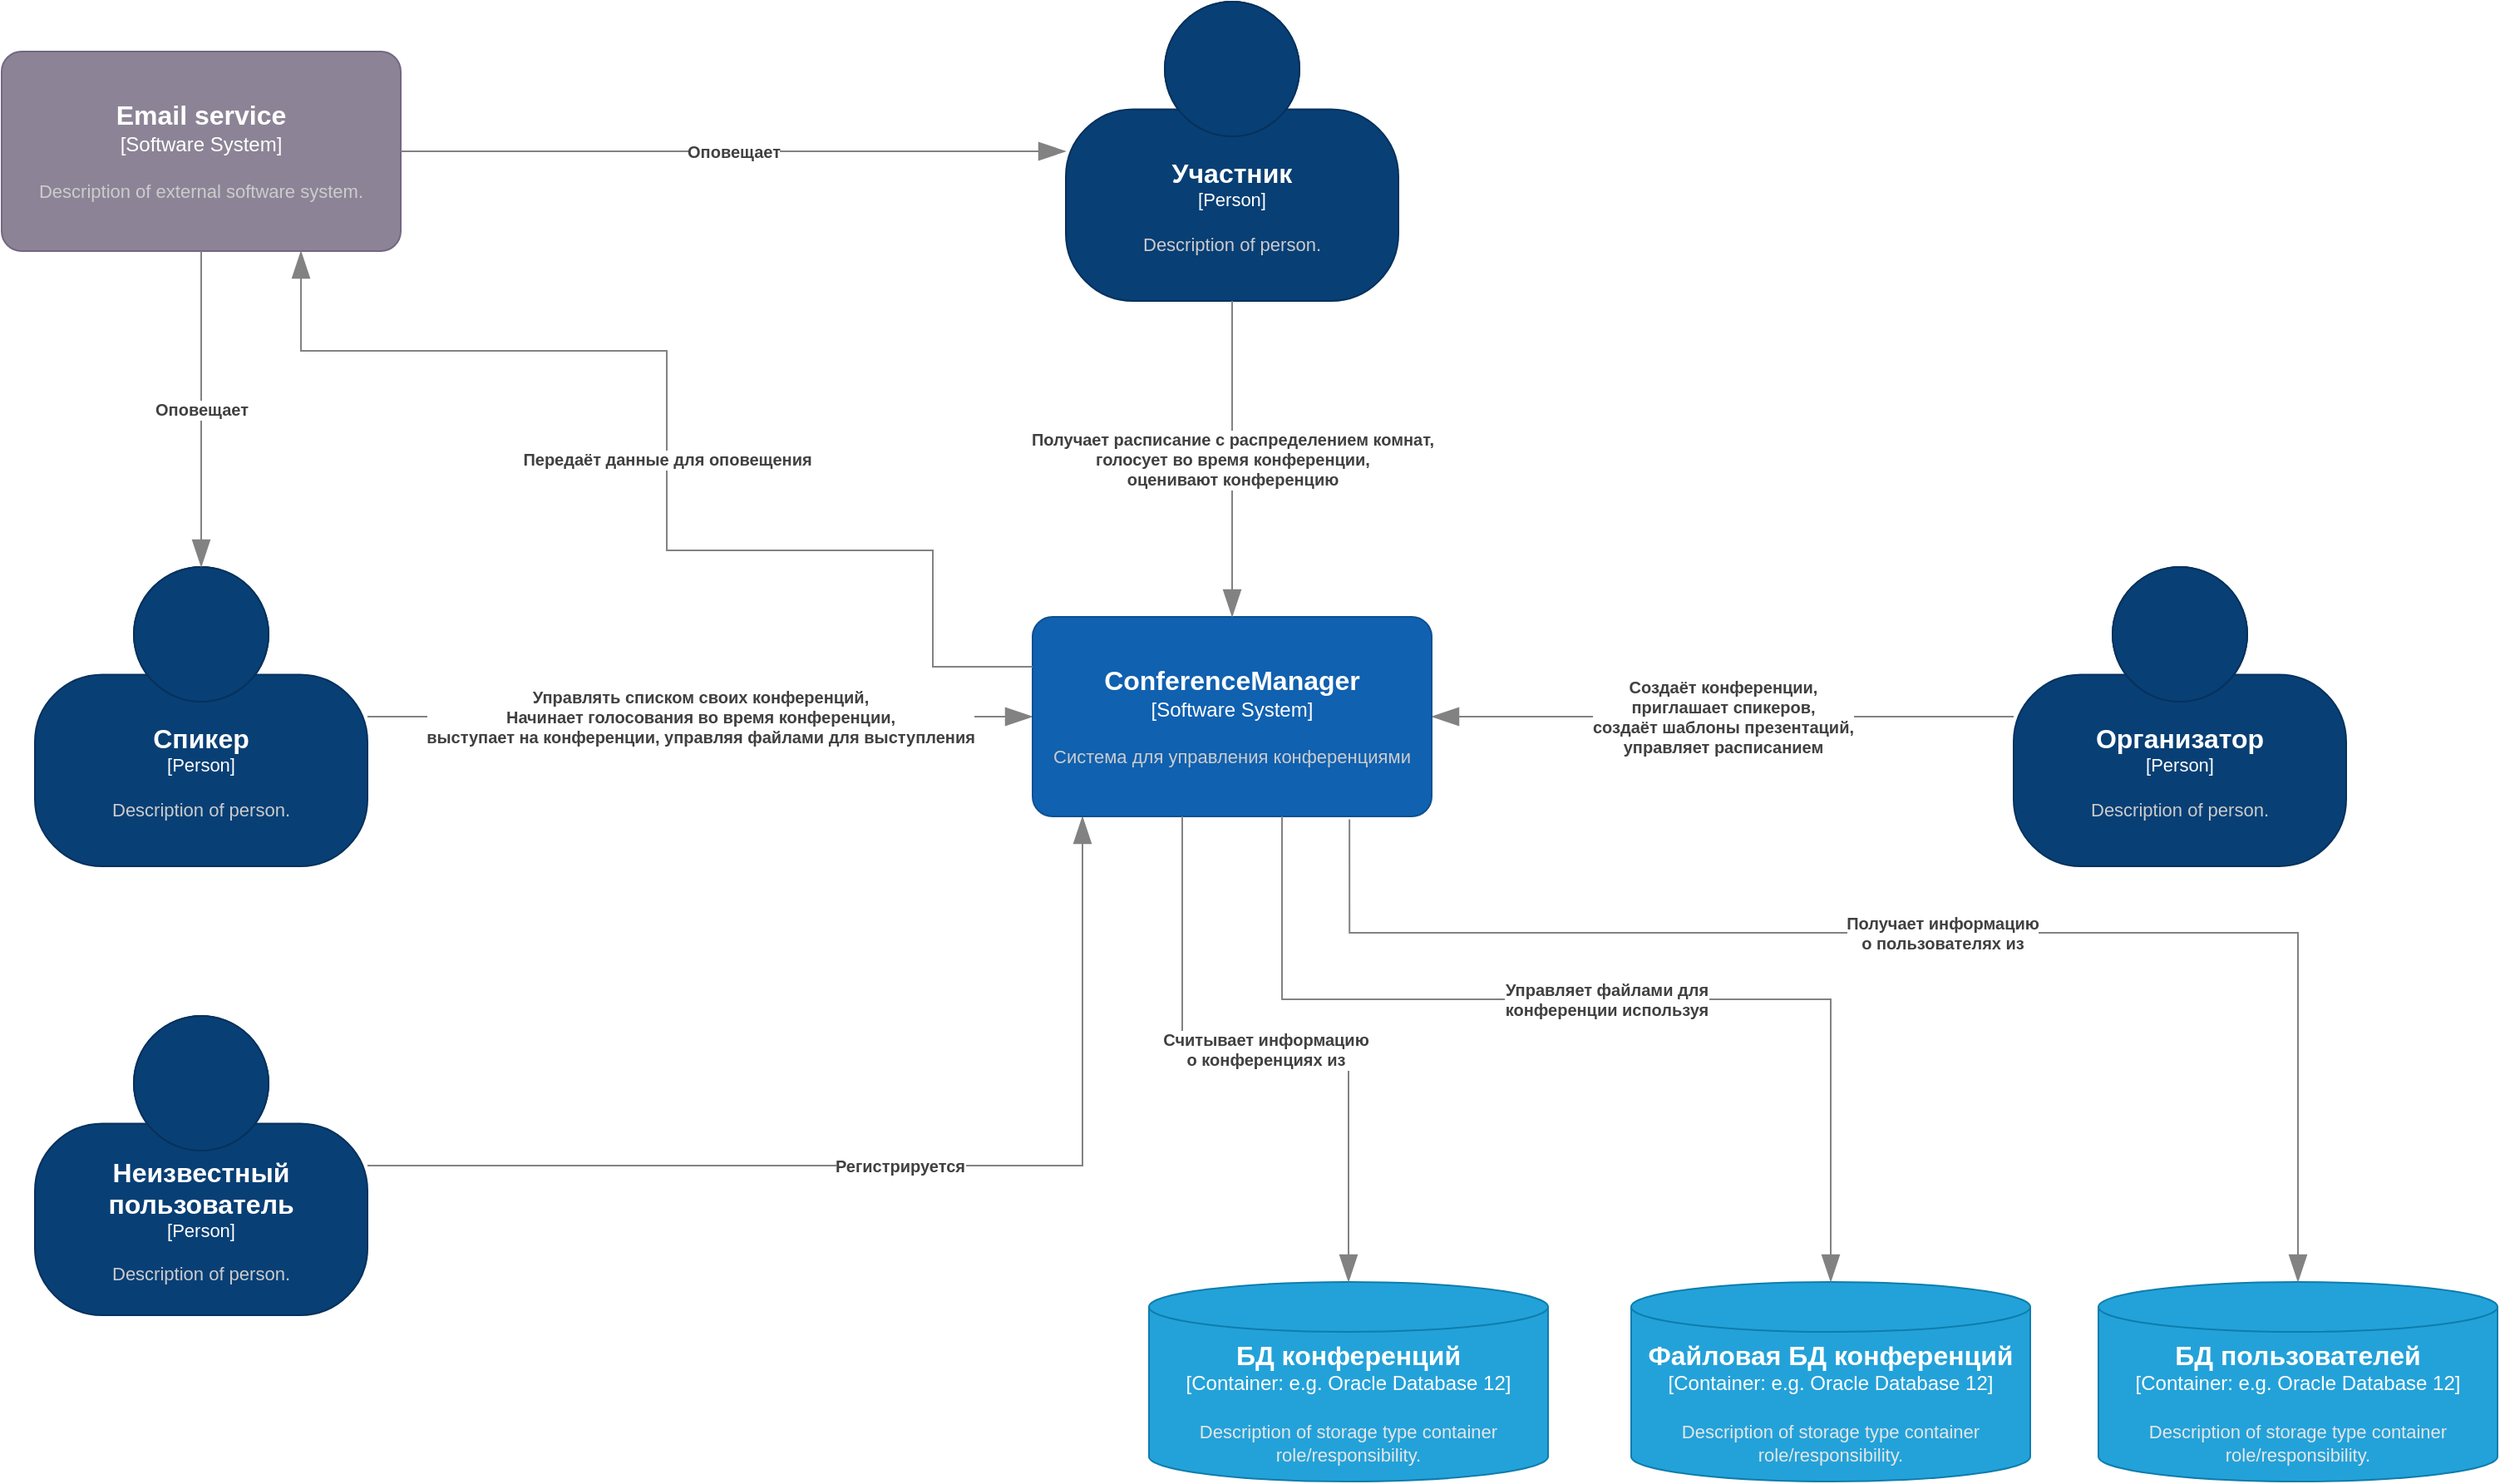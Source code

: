 <mxfile version="22.1.5" type="device">
  <diagram name="Страница — 1" id="Bu-4-44ZG6UF0SaBOgOs">
    <mxGraphModel dx="3160" dy="1507" grid="1" gridSize="10" guides="1" tooltips="1" connect="1" arrows="1" fold="1" page="1" pageScale="1" pageWidth="827" pageHeight="1169" math="0" shadow="0">
      <root>
        <mxCell id="0" />
        <mxCell id="1" parent="0" />
        <object placeholders="1" c4Name="Участник" c4Type="Person" c4Description="Description of person." label="&lt;font style=&quot;font-size: 16px&quot;&gt;&lt;b&gt;%c4Name%&lt;/b&gt;&lt;/font&gt;&lt;div&gt;[%c4Type%]&lt;/div&gt;&lt;br&gt;&lt;div&gt;&lt;font style=&quot;font-size: 11px&quot;&gt;&lt;font color=&quot;#cccccc&quot;&gt;%c4Description%&lt;/font&gt;&lt;/div&gt;" id="OcsbE1cMsaa-QK258SHb-1">
          <mxCell style="html=1;fontSize=11;dashed=0;whiteSpace=wrap;fillColor=#083F75;strokeColor=#06315C;fontColor=#ffffff;shape=mxgraph.c4.person2;align=center;metaEdit=1;points=[[0.5,0,0],[1,0.5,0],[1,0.75,0],[0.75,1,0],[0.5,1,0],[0.25,1,0],[0,0.75,0],[0,0.5,0]];resizable=0;" parent="1" vertex="1">
            <mxGeometry x="380" y="190" width="200" height="180" as="geometry" />
          </mxCell>
        </object>
        <object placeholders="1" c4Name="Спикер" c4Type="Person" c4Description="Description of person." label="&lt;font style=&quot;font-size: 16px&quot;&gt;&lt;b&gt;%c4Name%&lt;/b&gt;&lt;/font&gt;&lt;div&gt;[%c4Type%]&lt;/div&gt;&lt;br&gt;&lt;div&gt;&lt;font style=&quot;font-size: 11px&quot;&gt;&lt;font color=&quot;#cccccc&quot;&gt;%c4Description%&lt;/font&gt;&lt;/div&gt;" id="OcsbE1cMsaa-QK258SHb-2">
          <mxCell style="html=1;fontSize=11;dashed=0;whiteSpace=wrap;fillColor=#083F75;strokeColor=#06315C;fontColor=#ffffff;shape=mxgraph.c4.person2;align=center;metaEdit=1;points=[[0.5,0,0],[1,0.5,0],[1,0.75,0],[0.75,1,0],[0.5,1,0],[0.25,1,0],[0,0.75,0],[0,0.5,0]];resizable=0;" parent="1" vertex="1">
            <mxGeometry x="-240" y="530" width="200" height="180" as="geometry" />
          </mxCell>
        </object>
        <object placeholders="1" c4Name="Организатор" c4Type="Person" c4Description="Description of person." label="&lt;font style=&quot;font-size: 16px&quot;&gt;&lt;b&gt;%c4Name%&lt;/b&gt;&lt;/font&gt;&lt;div&gt;[%c4Type%]&lt;/div&gt;&lt;br&gt;&lt;div&gt;&lt;font style=&quot;font-size: 11px&quot;&gt;&lt;font color=&quot;#cccccc&quot;&gt;%c4Description%&lt;/font&gt;&lt;/div&gt;" id="OcsbE1cMsaa-QK258SHb-3">
          <mxCell style="html=1;fontSize=11;dashed=0;whiteSpace=wrap;fillColor=#083F75;strokeColor=#06315C;fontColor=#ffffff;shape=mxgraph.c4.person2;align=center;metaEdit=1;points=[[0.5,0,0],[1,0.5,0],[1,0.75,0],[0.75,1,0],[0.5,1,0],[0.25,1,0],[0,0.75,0],[0,0.5,0]];resizable=0;" parent="1" vertex="1">
            <mxGeometry x="950" y="530" width="200" height="180" as="geometry" />
          </mxCell>
        </object>
        <object placeholders="1" c4Name="Неизвестный пользователь" c4Type="Person" c4Description="Description of person." label="&lt;font style=&quot;font-size: 16px&quot;&gt;&lt;b&gt;%c4Name%&lt;/b&gt;&lt;/font&gt;&lt;div&gt;[%c4Type%]&lt;/div&gt;&lt;br&gt;&lt;div&gt;&lt;font style=&quot;font-size: 11px&quot;&gt;&lt;font color=&quot;#cccccc&quot;&gt;%c4Description%&lt;/font&gt;&lt;/div&gt;" id="OcsbE1cMsaa-QK258SHb-6">
          <mxCell style="html=1;fontSize=11;dashed=0;whiteSpace=wrap;fillColor=#083F75;strokeColor=#06315C;fontColor=#ffffff;shape=mxgraph.c4.person2;align=center;metaEdit=1;points=[[0.5,0,0],[1,0.5,0],[1,0.75,0],[0.75,1,0],[0.5,1,0],[0.25,1,0],[0,0.75,0],[0,0.5,0]];resizable=0;" parent="1" vertex="1">
            <mxGeometry x="-240" y="800" width="200" height="180" as="geometry" />
          </mxCell>
        </object>
        <object placeholders="1" c4Type="Relationship" c4Description="Создаёт конференции,&#xa;приглашает спикеров,&#xa;создаёт шаблоны презентаций,&#xa;управляет расписанием" label="&lt;div style=&quot;text-align: left&quot;&gt;&lt;div style=&quot;text-align: center&quot;&gt;&lt;b&gt;%c4Description%&lt;/b&gt;&lt;/div&gt;" id="OcsbE1cMsaa-QK258SHb-7">
          <mxCell style="endArrow=blockThin;html=1;fontSize=10;fontColor=#404040;strokeWidth=1;endFill=1;strokeColor=#828282;elbow=vertical;metaEdit=1;endSize=14;startSize=14;jumpStyle=arc;jumpSize=16;rounded=0;edgeStyle=orthogonalEdgeStyle;" parent="1" source="OcsbE1cMsaa-QK258SHb-3" target="Xa00RXIcTZn6bHmTrlSC-1" edge="1">
            <mxGeometry width="240" relative="1" as="geometry">
              <mxPoint x="-70" y="280" as="sourcePoint" />
              <mxPoint x="480" y="400" as="targetPoint" />
            </mxGeometry>
          </mxCell>
        </object>
        <object placeholders="1" c4Type="Relationship" c4Description="Регистрируется" label="&lt;div style=&quot;text-align: left&quot;&gt;&lt;div style=&quot;text-align: center&quot;&gt;&lt;b&gt;%c4Description%&lt;/b&gt;&lt;/div&gt;" id="OcsbE1cMsaa-QK258SHb-8">
          <mxCell style="endArrow=blockThin;html=1;fontSize=10;fontColor=#404040;strokeWidth=1;endFill=1;strokeColor=#828282;elbow=vertical;metaEdit=1;endSize=14;startSize=14;jumpStyle=arc;jumpSize=16;rounded=0;edgeStyle=orthogonalEdgeStyle;" parent="1" source="OcsbE1cMsaa-QK258SHb-6" target="Xa00RXIcTZn6bHmTrlSC-1" edge="1">
            <mxGeometry width="240" relative="1" as="geometry">
              <mxPoint x="130" y="920" as="sourcePoint" />
              <mxPoint x="480" y="800" as="targetPoint" />
              <Array as="points">
                <mxPoint x="390" y="890" />
              </Array>
            </mxGeometry>
          </mxCell>
        </object>
        <object placeholders="1" c4Type="Relationship" c4Description="Управлять списком своих конференций,&#xa;Начинает голосования во время конференции,&#xa;выступает на конференции, управляя файлами для выступления" label="&lt;div style=&quot;text-align: left&quot;&gt;&lt;div style=&quot;text-align: center&quot;&gt;&lt;b&gt;%c4Description%&lt;/b&gt;&lt;/div&gt;" id="OcsbE1cMsaa-QK258SHb-9">
          <mxCell style="endArrow=blockThin;html=1;fontSize=10;fontColor=#404040;strokeWidth=1;endFill=1;strokeColor=#828282;elbow=vertical;metaEdit=1;endSize=14;startSize=14;jumpStyle=arc;jumpSize=16;rounded=0;edgeStyle=orthogonalEdgeStyle;" parent="1" source="OcsbE1cMsaa-QK258SHb-2" target="Xa00RXIcTZn6bHmTrlSC-1" edge="1">
            <mxGeometry width="240" relative="1" as="geometry">
              <mxPoint x="-110" y="860" as="sourcePoint" />
              <mxPoint x="120" y="600" as="targetPoint" />
            </mxGeometry>
          </mxCell>
        </object>
        <object placeholders="1" c4Name="ConferenceManager" c4Type="Software System" c4Description="Система для управления конференциями" label="&lt;font style=&quot;font-size: 16px&quot;&gt;&lt;b&gt;%c4Name%&lt;/b&gt;&lt;/font&gt;&lt;div&gt;[%c4Type%]&lt;/div&gt;&lt;br&gt;&lt;div&gt;&lt;font style=&quot;font-size: 11px&quot;&gt;&lt;font color=&quot;#cccccc&quot;&gt;%c4Description%&lt;/font&gt;&lt;/div&gt;" id="Xa00RXIcTZn6bHmTrlSC-1">
          <mxCell style="rounded=1;whiteSpace=wrap;html=1;labelBackgroundColor=none;fillColor=#1061B0;fontColor=#ffffff;align=center;arcSize=10;strokeColor=#0D5091;metaEdit=1;resizable=0;points=[[0.25,0,0],[0.5,0,0],[0.75,0,0],[1,0.25,0],[1,0.5,0],[1,0.75,0],[0.75,1,0],[0.5,1,0],[0.25,1,0],[0,0.75,0],[0,0.5,0],[0,0.25,0]];" parent="1" vertex="1">
            <mxGeometry x="360" y="560" width="240" height="120" as="geometry" />
          </mxCell>
        </object>
        <object placeholders="1" c4Type="Relationship" c4Description="Получает расписание с распределением комнат,&#xa;голосует во время конференции,&#xa;оценивают конференцию" label="&lt;div style=&quot;text-align: left&quot;&gt;&lt;div style=&quot;text-align: center&quot;&gt;&lt;b&gt;%c4Description%&lt;/b&gt;&lt;/div&gt;" id="Xa00RXIcTZn6bHmTrlSC-2">
          <mxCell style="endArrow=blockThin;html=1;fontSize=10;fontColor=#404040;strokeWidth=1;endFill=1;strokeColor=#828282;elbow=vertical;metaEdit=1;endSize=14;startSize=14;jumpStyle=arc;jumpSize=16;rounded=0;edgeStyle=orthogonalEdgeStyle;" parent="1" source="OcsbE1cMsaa-QK258SHb-1" target="Xa00RXIcTZn6bHmTrlSC-1" edge="1">
            <mxGeometry width="240" relative="1" as="geometry">
              <mxPoint x="600" y="820" as="sourcePoint" />
              <mxPoint x="1000" y="820" as="targetPoint" />
            </mxGeometry>
          </mxCell>
        </object>
        <object placeholders="1" c4Name="Email service" c4Type="Software System" c4Description="Description of external software system." label="&lt;font style=&quot;font-size: 16px&quot;&gt;&lt;b&gt;%c4Name%&lt;/b&gt;&lt;/font&gt;&lt;div&gt;[%c4Type%]&lt;/div&gt;&lt;br&gt;&lt;div&gt;&lt;font style=&quot;font-size: 11px&quot;&gt;&lt;font color=&quot;#cccccc&quot;&gt;%c4Description%&lt;/font&gt;&lt;/div&gt;" id="VIwDSoukfa7OvVTb4jmq-1">
          <mxCell style="rounded=1;whiteSpace=wrap;html=1;labelBackgroundColor=none;fillColor=#8C8496;fontColor=#ffffff;align=center;arcSize=10;strokeColor=#736782;metaEdit=1;resizable=0;points=[[0.25,0,0],[0.5,0,0],[0.75,0,0],[1,0.25,0],[1,0.5,0],[1,0.75,0],[0.75,1,0],[0.5,1,0],[0.25,1,0],[0,0.75,0],[0,0.5,0],[0,0.25,0]];" vertex="1" parent="1">
            <mxGeometry x="-260" y="220" width="240" height="120" as="geometry" />
          </mxCell>
        </object>
        <object placeholders="1" c4Type="Relationship" c4Description="Передаёт данные для оповещения" label="&lt;div style=&quot;text-align: left&quot;&gt;&lt;div style=&quot;text-align: center&quot;&gt;&lt;b&gt;%c4Description%&lt;/b&gt;&lt;/div&gt;" id="VIwDSoukfa7OvVTb4jmq-4">
          <mxCell style="endArrow=blockThin;html=1;fontSize=10;fontColor=#404040;strokeWidth=1;endFill=1;strokeColor=#828282;elbow=vertical;metaEdit=1;endSize=14;startSize=14;jumpStyle=arc;jumpSize=16;rounded=0;edgeStyle=orthogonalEdgeStyle;exitX=0;exitY=0.25;exitDx=0;exitDy=0;exitPerimeter=0;entryX=0.75;entryY=1;entryDx=0;entryDy=0;entryPerimeter=0;" edge="1" parent="1" source="Xa00RXIcTZn6bHmTrlSC-1" target="VIwDSoukfa7OvVTb4jmq-1">
            <mxGeometry width="240" relative="1" as="geometry">
              <mxPoint x="-30" y="860" as="sourcePoint" />
              <mxPoint x="210" y="860" as="targetPoint" />
              <Array as="points">
                <mxPoint x="300" y="590" />
                <mxPoint x="300" y="520" />
                <mxPoint x="140" y="520" />
                <mxPoint x="140" y="400" />
                <mxPoint x="-80" y="400" />
              </Array>
            </mxGeometry>
          </mxCell>
        </object>
        <object placeholders="1" c4Type="Relationship" c4Description="Оповещает" label="&lt;div style=&quot;text-align: left&quot;&gt;&lt;div style=&quot;text-align: center&quot;&gt;&lt;b&gt;%c4Description%&lt;/b&gt;&lt;/div&gt;" id="VIwDSoukfa7OvVTb4jmq-5">
          <mxCell style="endArrow=blockThin;html=1;fontSize=10;fontColor=#404040;strokeWidth=1;endFill=1;strokeColor=#828282;elbow=vertical;metaEdit=1;endSize=14;startSize=14;jumpStyle=arc;jumpSize=16;rounded=0;edgeStyle=orthogonalEdgeStyle;exitX=0.5;exitY=1;exitDx=0;exitDy=0;exitPerimeter=0;" edge="1" parent="1" source="VIwDSoukfa7OvVTb4jmq-1" target="OcsbE1cMsaa-QK258SHb-2">
            <mxGeometry width="240" relative="1" as="geometry">
              <mxPoint x="-250" y="870" as="sourcePoint" />
              <mxPoint x="100" y="930" as="targetPoint" />
            </mxGeometry>
          </mxCell>
        </object>
        <object placeholders="1" c4Type="Relationship" c4Description="Оповещает" label="&lt;div style=&quot;text-align: left&quot;&gt;&lt;div style=&quot;text-align: center&quot;&gt;&lt;b&gt;%c4Description%&lt;/b&gt;&lt;/div&gt;" id="VIwDSoukfa7OvVTb4jmq-7">
          <mxCell style="endArrow=blockThin;html=1;fontSize=10;fontColor=#404040;strokeWidth=1;endFill=1;strokeColor=#828282;elbow=vertical;metaEdit=1;endSize=14;startSize=14;jumpStyle=arc;jumpSize=16;rounded=0;edgeStyle=orthogonalEdgeStyle;exitX=1;exitY=0.5;exitDx=0;exitDy=0;exitPerimeter=0;" edge="1" parent="1" source="VIwDSoukfa7OvVTb4jmq-1" target="OcsbE1cMsaa-QK258SHb-1">
            <mxGeometry width="240" relative="1" as="geometry">
              <mxPoint x="-120" y="800" as="sourcePoint" />
              <mxPoint x="120" y="800" as="targetPoint" />
            </mxGeometry>
          </mxCell>
        </object>
        <object placeholders="1" c4Type="БД конференций" c4Container="Container" c4Technology="e.g. Oracle Database 12" c4Description="Description of storage type container role/responsibility." label="&lt;font style=&quot;font-size: 16px&quot;&gt;&lt;b&gt;%c4Type%&lt;/b&gt;&lt;/font&gt;&lt;div&gt;[%c4Container%:&amp;nbsp;%c4Technology%]&lt;/div&gt;&lt;br&gt;&lt;div&gt;&lt;font style=&quot;font-size: 11px&quot;&gt;&lt;font color=&quot;#E6E6E6&quot;&gt;%c4Description%&lt;/font&gt;&lt;/div&gt;" id="VIwDSoukfa7OvVTb4jmq-8">
          <mxCell style="shape=cylinder3;size=15;whiteSpace=wrap;html=1;boundedLbl=1;rounded=0;labelBackgroundColor=none;fillColor=#23A2D9;fontSize=12;fontColor=#ffffff;align=center;strokeColor=#0E7DAD;metaEdit=1;points=[[0.5,0,0],[1,0.25,0],[1,0.5,0],[1,0.75,0],[0.5,1,0],[0,0.75,0],[0,0.5,0],[0,0.25,0]];resizable=0;" vertex="1" parent="1">
            <mxGeometry x="430" y="960" width="240" height="120" as="geometry" />
          </mxCell>
        </object>
        <object placeholders="1" c4Type="Файловая БД конференций" c4Container="Container" c4Technology="e.g. Oracle Database 12" c4Description="Description of storage type container role/responsibility." label="&lt;font style=&quot;font-size: 16px&quot;&gt;&lt;b&gt;%c4Type%&lt;/b&gt;&lt;/font&gt;&lt;div&gt;[%c4Container%:&amp;nbsp;%c4Technology%]&lt;/div&gt;&lt;br&gt;&lt;div&gt;&lt;font style=&quot;font-size: 11px&quot;&gt;&lt;font color=&quot;#E6E6E6&quot;&gt;%c4Description%&lt;/font&gt;&lt;/div&gt;" id="VIwDSoukfa7OvVTb4jmq-9">
          <mxCell style="shape=cylinder3;size=15;whiteSpace=wrap;html=1;boundedLbl=1;rounded=0;labelBackgroundColor=none;fillColor=#23A2D9;fontSize=12;fontColor=#ffffff;align=center;strokeColor=#0E7DAD;metaEdit=1;points=[[0.5,0,0],[1,0.25,0],[1,0.5,0],[1,0.75,0],[0.5,1,0],[0,0.75,0],[0,0.5,0],[0,0.25,0]];resizable=0;" vertex="1" parent="1">
            <mxGeometry x="720" y="960" width="240" height="120" as="geometry" />
          </mxCell>
        </object>
        <object placeholders="1" c4Type="БД пользователей" c4Container="Container" c4Technology="e.g. Oracle Database 12" c4Description="Description of storage type container role/responsibility." label="&lt;font style=&quot;font-size: 16px&quot;&gt;&lt;b&gt;%c4Type%&lt;/b&gt;&lt;/font&gt;&lt;div&gt;[%c4Container%:&amp;nbsp;%c4Technology%]&lt;/div&gt;&lt;br&gt;&lt;div&gt;&lt;font style=&quot;font-size: 11px&quot;&gt;&lt;font color=&quot;#E6E6E6&quot;&gt;%c4Description%&lt;/font&gt;&lt;/div&gt;" id="VIwDSoukfa7OvVTb4jmq-10">
          <mxCell style="shape=cylinder3;size=15;whiteSpace=wrap;html=1;boundedLbl=1;rounded=0;labelBackgroundColor=none;fillColor=#23A2D9;fontSize=12;fontColor=#ffffff;align=center;strokeColor=#0E7DAD;metaEdit=1;points=[[0.5,0,0],[1,0.25,0],[1,0.5,0],[1,0.75,0],[0.5,1,0],[0,0.75,0],[0,0.5,0],[0,0.25,0]];resizable=0;" vertex="1" parent="1">
            <mxGeometry x="1001" y="960" width="240" height="120" as="geometry" />
          </mxCell>
        </object>
        <object placeholders="1" c4Type="Relationship" c4Description="Считывает информацию&#xa;о конференциях из" label="&lt;div style=&quot;text-align: left&quot;&gt;&lt;div style=&quot;text-align: center&quot;&gt;&lt;b&gt;%c4Description%&lt;/b&gt;&lt;/div&gt;" id="VIwDSoukfa7OvVTb4jmq-11">
          <mxCell style="endArrow=blockThin;html=1;fontSize=10;fontColor=#404040;strokeWidth=1;endFill=1;strokeColor=#828282;elbow=vertical;metaEdit=1;endSize=14;startSize=14;jumpStyle=arc;jumpSize=16;rounded=0;edgeStyle=orthogonalEdgeStyle;entryX=0.5;entryY=0;entryDx=0;entryDy=0;entryPerimeter=0;" edge="1" parent="1" source="Xa00RXIcTZn6bHmTrlSC-1" target="VIwDSoukfa7OvVTb4jmq-8">
            <mxGeometry width="240" relative="1" as="geometry">
              <mxPoint x="560" y="1420" as="sourcePoint" />
              <mxPoint x="800" y="1420" as="targetPoint" />
              <Array as="points">
                <mxPoint x="450" y="820" />
                <mxPoint x="550" y="820" />
              </Array>
            </mxGeometry>
          </mxCell>
        </object>
        <object placeholders="1" c4Type="Relationship" c4Description="Управляет файлами для&#xa;конференции используя" label="&lt;div style=&quot;text-align: left&quot;&gt;&lt;div style=&quot;text-align: center&quot;&gt;&lt;b&gt;%c4Description%&lt;/b&gt;&lt;/div&gt;" id="VIwDSoukfa7OvVTb4jmq-12">
          <mxCell style="endArrow=blockThin;html=1;fontSize=10;fontColor=#404040;strokeWidth=1;endFill=1;strokeColor=#828282;elbow=vertical;metaEdit=1;endSize=14;startSize=14;jumpStyle=arc;jumpSize=16;rounded=0;edgeStyle=orthogonalEdgeStyle;" edge="1" parent="1" source="Xa00RXIcTZn6bHmTrlSC-1" target="VIwDSoukfa7OvVTb4jmq-9">
            <mxGeometry width="240" relative="1" as="geometry">
              <mxPoint x="470" y="700" as="sourcePoint" />
              <mxPoint x="520" y="1370" as="targetPoint" />
              <Array as="points">
                <mxPoint x="510" y="790" />
                <mxPoint x="840" y="790" />
              </Array>
            </mxGeometry>
          </mxCell>
        </object>
        <object placeholders="1" c4Type="Relationship" c4Description="Получает информацию&#xa;о пользователях из" label="&lt;div style=&quot;text-align: left&quot;&gt;&lt;div style=&quot;text-align: center&quot;&gt;&lt;b&gt;%c4Description%&lt;/b&gt;&lt;/div&gt;" id="VIwDSoukfa7OvVTb4jmq-13">
          <mxCell style="endArrow=blockThin;html=1;fontSize=10;fontColor=#404040;strokeWidth=1;endFill=1;strokeColor=#828282;elbow=vertical;metaEdit=1;endSize=14;startSize=14;jumpStyle=arc;jumpSize=16;rounded=0;edgeStyle=orthogonalEdgeStyle;exitX=0.794;exitY=1.015;exitDx=0;exitDy=0;exitPerimeter=0;entryX=0.5;entryY=0;entryDx=0;entryDy=0;entryPerimeter=0;" edge="1" parent="1" source="Xa00RXIcTZn6bHmTrlSC-1" target="VIwDSoukfa7OvVTb4jmq-10">
            <mxGeometry width="240" relative="1" as="geometry">
              <mxPoint x="1050" y="830" as="sourcePoint" />
              <mxPoint x="1290" y="830" as="targetPoint" />
              <Array as="points">
                <mxPoint x="551" y="750" />
                <mxPoint x="1121" y="750" />
              </Array>
            </mxGeometry>
          </mxCell>
        </object>
      </root>
    </mxGraphModel>
  </diagram>
</mxfile>
